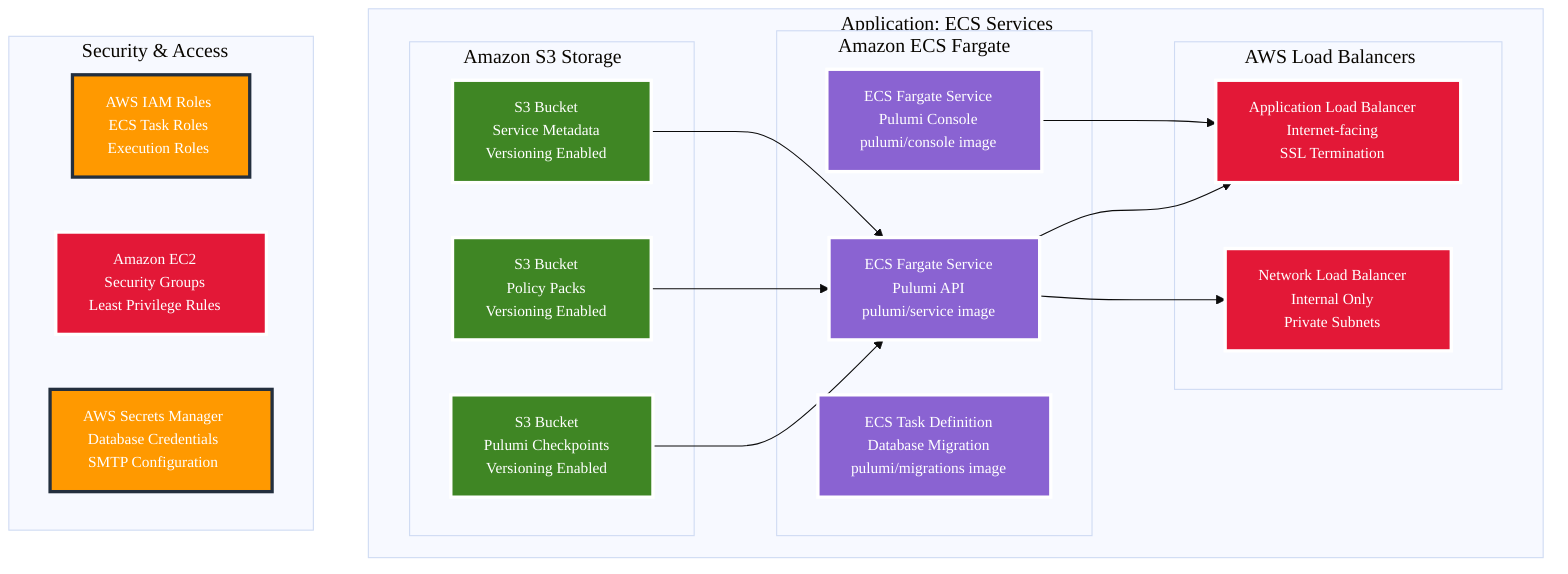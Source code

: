 %%{init: {'theme':'base', 'themeVariables': {'fontSize': '18px', 'fontFamily': 'Arial, sans-serif'}}}%%
graph TD
    classDef storage fill:#3F8624,stroke:#FFFFFF,stroke-width:3px,color:#FFFFFF,font-size:14px
    classDef network fill:#E31837,stroke:#FFFFFF,stroke-width:3px,color:#FFFFFF,font-size:14px
    classDef pulumi fill:#8A63D2,stroke:#FFFFFF,stroke-width:3px,color:#FFFFFF,font-size:14px
    classDef aws fill:#FF9900,stroke:#232F3E,stroke-width:3px,color:#FFFFFF,font-size:14px
    
    subgraph APP["Application: ECS Services"]
        subgraph S3["Amazon S3 Storage"]
            S3_CHECKPOINT[S3 Bucket<br/>Pulumi Checkpoints<br/>Versioning Enabled]:::storage
            S3_POLICY[S3 Bucket<br/>Policy Packs<br/>Versioning Enabled]:::storage
            S3_METADATA[S3 Bucket<br/>Service Metadata<br/>Versioning Enabled]:::storage
        end
        
        subgraph ECS["Amazon ECS Fargate"]
            API_SERVICE[ECS Fargate Service<br/>Pulumi API<br/>pulumi/service image]:::pulumi
            CONSOLE_SERVICE[ECS Fargate Service<br/>Pulumi Console<br/>pulumi/console image]:::pulumi
            MIGRATION_TASK[ECS Task Definition<br/>Database Migration<br/>pulumi/migrations image]:::pulumi
        end
        
        subgraph LB["AWS Load Balancers"]
            PUBLIC_ALB[Application Load Balancer<br/>Internet-facing<br/>SSL Termination]:::network
            PRIVATE_NLB[Network Load Balancer<br/>Internal Only<br/>Private Subnets]:::network
        end
    end
    
    subgraph SEC["Security & Access"]
        IAM_ROLES[AWS IAM Roles<br/>ECS Task Roles<br/>Execution Roles]:::aws
        SECURITY_GROUPS[Amazon EC2<br/>Security Groups<br/>Least Privilege Rules]:::network
        SECRETS[AWS Secrets Manager<br/>Database Credentials<br/>SMTP Configuration]:::aws
    end
    
    API_SERVICE --> PUBLIC_ALB
    CONSOLE_SERVICE --> PUBLIC_ALB
    API_SERVICE --> PRIVATE_NLB
    S3_CHECKPOINT --> API_SERVICE
    S3_POLICY --> API_SERVICE
    S3_METADATA --> API_SERVICE